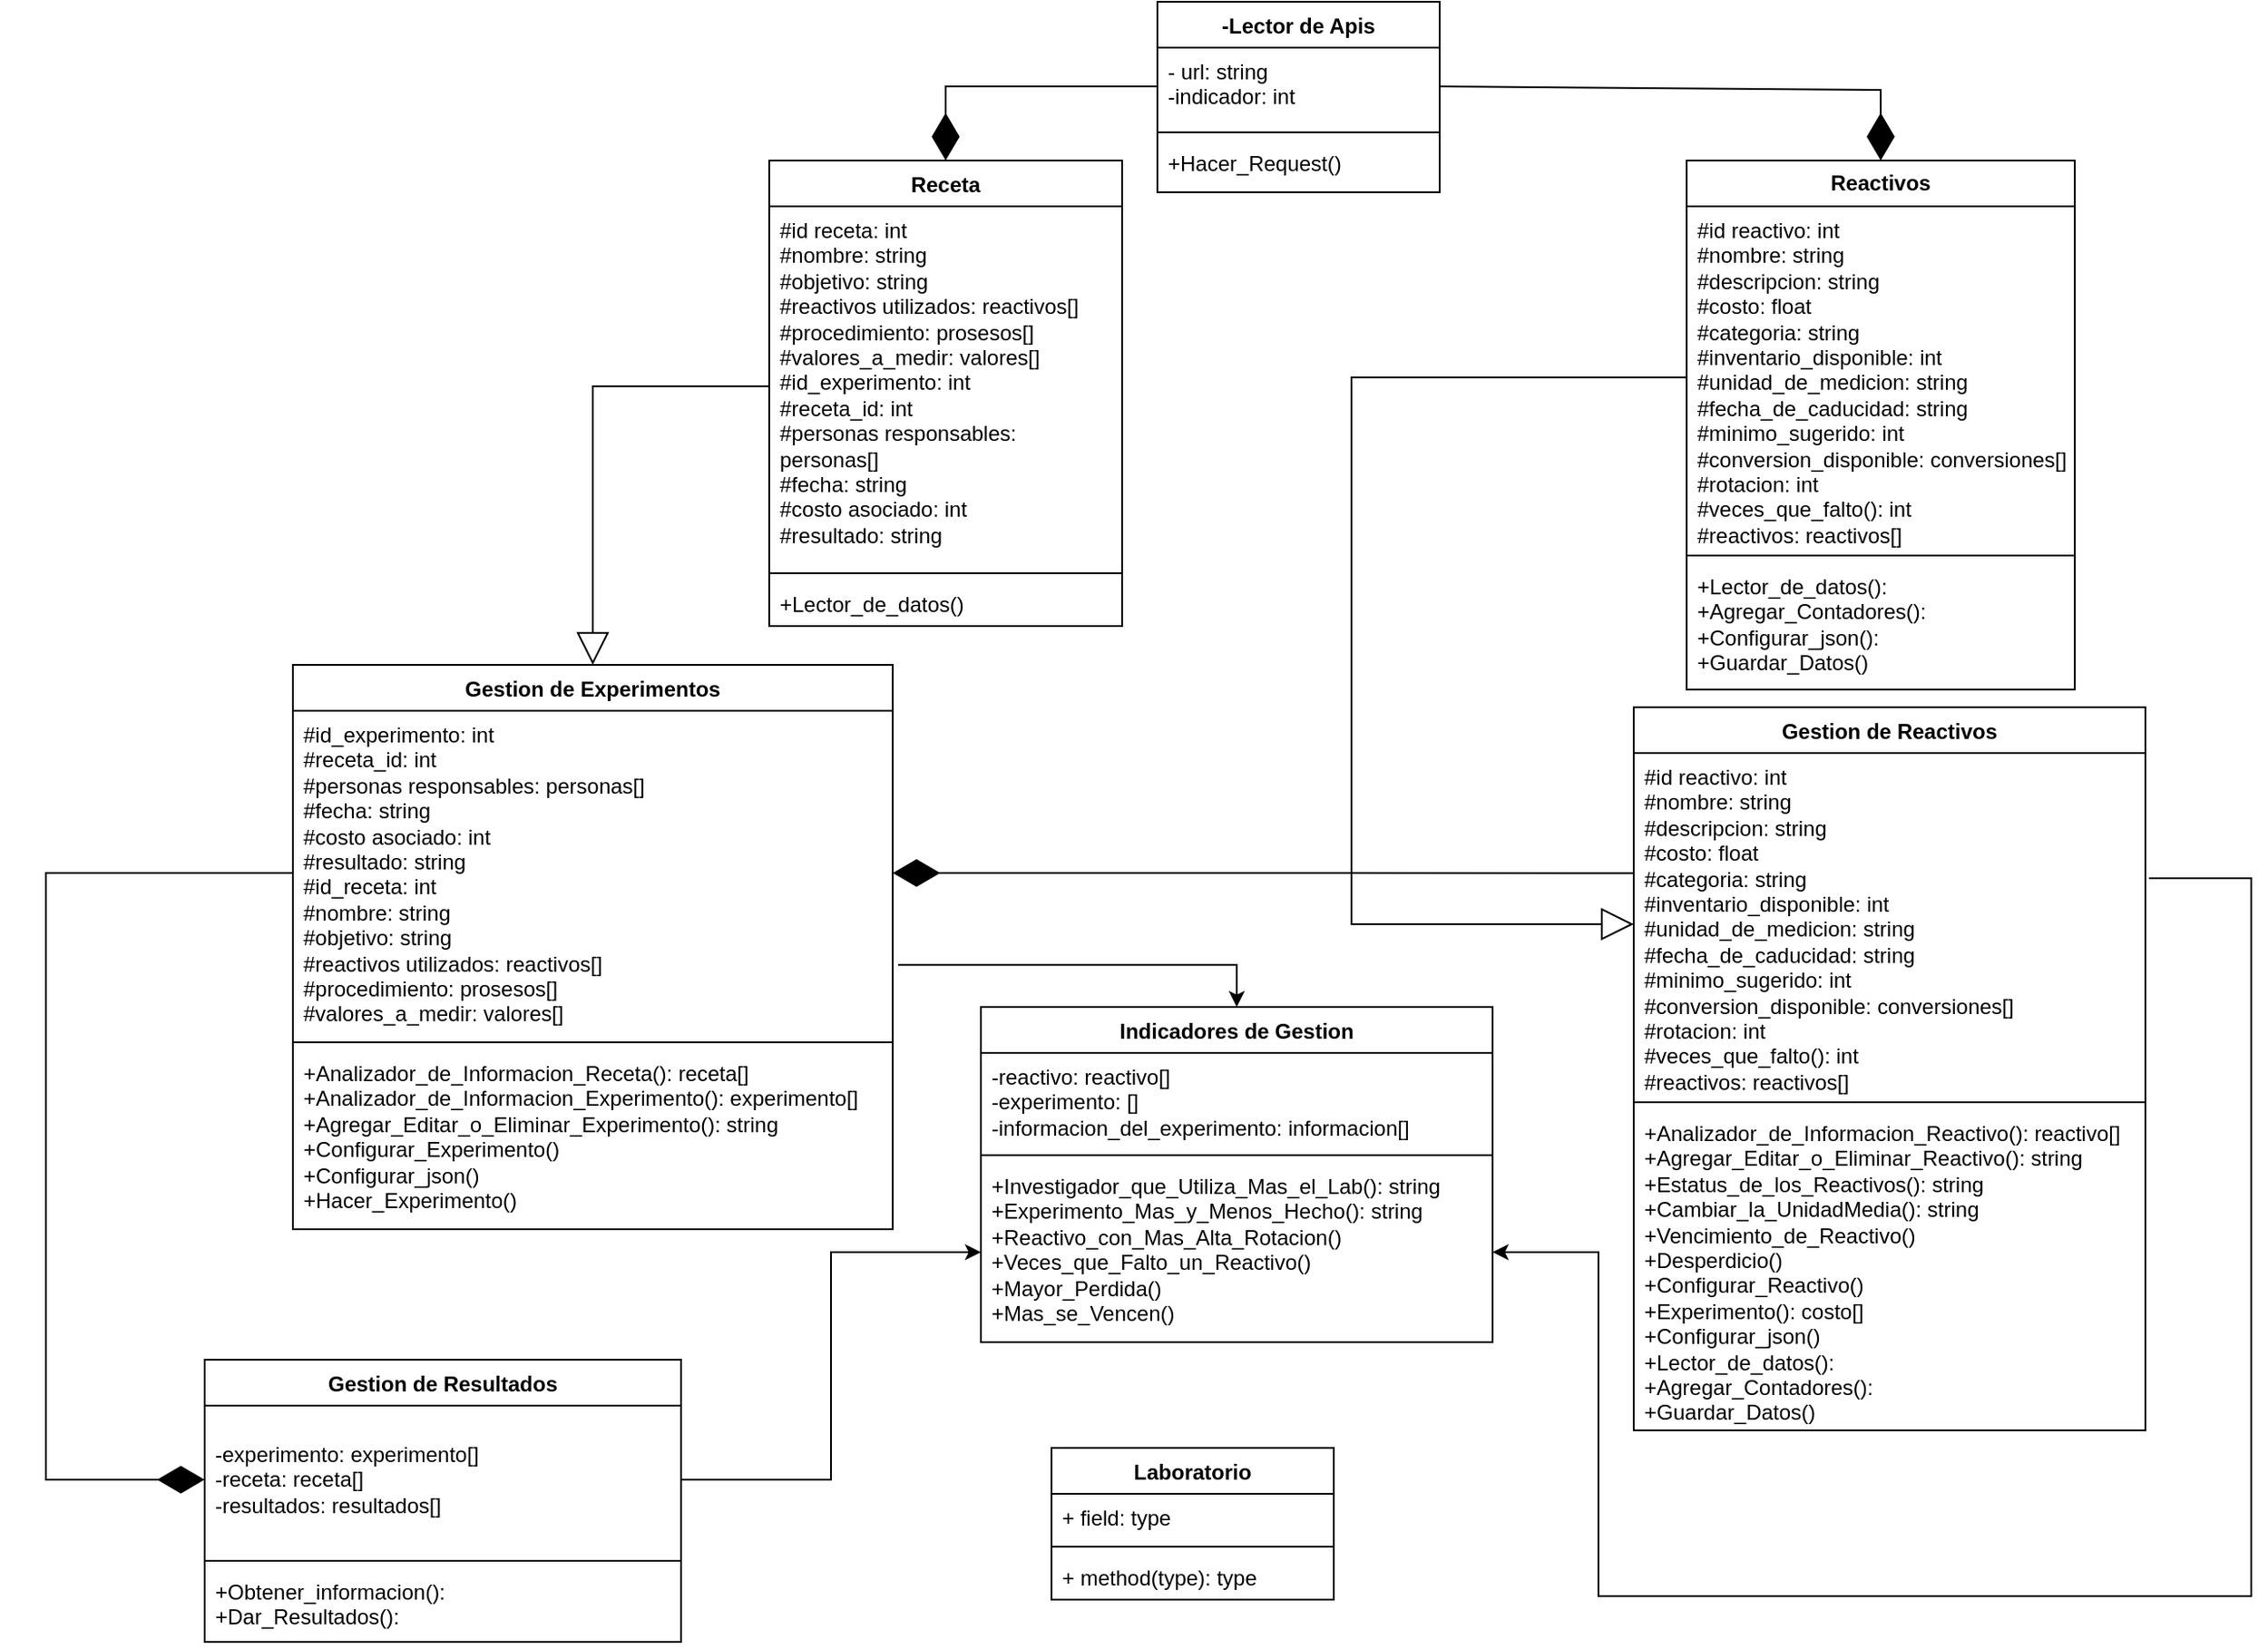 <mxfile version="26.1.1">
  <diagram id="C5RBs43oDa-KdzZeNtuy" name="Page-1">
    <mxGraphModel dx="1632" dy="1954" grid="1" gridSize="10" guides="1" tooltips="1" connect="1" arrows="1" fold="1" page="1" pageScale="1" pageWidth="827" pageHeight="1169" math="0" shadow="0">
      <root>
        <mxCell id="WIyWlLk6GJQsqaUBKTNV-0" />
        <mxCell id="WIyWlLk6GJQsqaUBKTNV-1" parent="WIyWlLk6GJQsqaUBKTNV-0" />
        <mxCell id="yadymEA7RUQ70bokF_j9-36" value="-Lector de Apis" style="swimlane;fontStyle=1;align=center;verticalAlign=top;childLayout=stackLayout;horizontal=1;startSize=26;horizontalStack=0;resizeParent=1;resizeParentMax=0;resizeLast=0;collapsible=1;marginBottom=0;whiteSpace=wrap;html=1;" parent="WIyWlLk6GJQsqaUBKTNV-1" vertex="1">
          <mxGeometry x="900" y="-1120" width="160" height="108" as="geometry" />
        </mxCell>
        <mxCell id="yadymEA7RUQ70bokF_j9-41" value="- url: string&lt;div&gt;-indicador: int&lt;/div&gt;" style="text;strokeColor=none;fillColor=none;align=left;verticalAlign=top;spacingLeft=4;spacingRight=4;overflow=hidden;rotatable=0;points=[[0,0.5],[1,0.5]];portConstraint=eastwest;whiteSpace=wrap;html=1;" parent="yadymEA7RUQ70bokF_j9-36" vertex="1">
          <mxGeometry y="26" width="160" height="44" as="geometry" />
        </mxCell>
        <mxCell id="yadymEA7RUQ70bokF_j9-38" value="" style="line;strokeWidth=1;fillColor=none;align=left;verticalAlign=middle;spacingTop=-1;spacingLeft=3;spacingRight=3;rotatable=0;labelPosition=right;points=[];portConstraint=eastwest;strokeColor=inherit;" parent="yadymEA7RUQ70bokF_j9-36" vertex="1">
          <mxGeometry y="70" width="160" height="8" as="geometry" />
        </mxCell>
        <mxCell id="yadymEA7RUQ70bokF_j9-39" value="+Hacer_Request()" style="text;strokeColor=none;fillColor=none;align=left;verticalAlign=top;spacingLeft=4;spacingRight=4;overflow=hidden;rotatable=0;points=[[0,0.5],[1,0.5]];portConstraint=eastwest;whiteSpace=wrap;html=1;" parent="yadymEA7RUQ70bokF_j9-36" vertex="1">
          <mxGeometry y="78" width="160" height="30" as="geometry" />
        </mxCell>
        <mxCell id="yadymEA7RUQ70bokF_j9-47" value="Gestion de Reactivos" style="swimlane;fontStyle=1;align=center;verticalAlign=top;childLayout=stackLayout;horizontal=1;startSize=26;horizontalStack=0;resizeParent=1;resizeParentMax=0;resizeLast=0;collapsible=1;marginBottom=0;whiteSpace=wrap;html=1;" parent="WIyWlLk6GJQsqaUBKTNV-1" vertex="1">
          <mxGeometry x="1170" y="-720" width="290" height="410" as="geometry" />
        </mxCell>
        <mxCell id="4Xs0aHdV4oRhz_bXZEXm-0" value="&lt;div&gt;#id reactivo: int&lt;/div&gt;&lt;div&gt;#nombre: string&lt;/div&gt;&lt;div&gt;#descripcion: string&lt;/div&gt;&lt;div&gt;#costo: float&lt;/div&gt;&lt;div&gt;#categoria: string&lt;/div&gt;&lt;div&gt;#inventario_disponible: int&lt;/div&gt;&lt;div&gt;#unidad_de_medicion: string&lt;/div&gt;&lt;div&gt;#fecha_de_caducidad: string&lt;/div&gt;&lt;div&gt;#minimo_sugerido: int&lt;/div&gt;&lt;div&gt;#conversion_disponible: conversiones[]&lt;/div&gt;&lt;div&gt;#rotacion: int&lt;/div&gt;&lt;div&gt;#veces_que_falto(): int&lt;/div&gt;&lt;div&gt;#reactivos: reactivos[]&lt;/div&gt;" style="text;strokeColor=none;fillColor=none;align=left;verticalAlign=top;spacingLeft=4;spacingRight=4;overflow=hidden;rotatable=0;points=[[0,0.5],[1,0.5]];portConstraint=eastwest;whiteSpace=wrap;html=1;" parent="yadymEA7RUQ70bokF_j9-47" vertex="1">
          <mxGeometry y="26" width="290" height="194" as="geometry" />
        </mxCell>
        <mxCell id="yadymEA7RUQ70bokF_j9-49" value="" style="line;strokeWidth=1;fillColor=none;align=left;verticalAlign=middle;spacingTop=-1;spacingLeft=3;spacingRight=3;rotatable=0;labelPosition=right;points=[];portConstraint=eastwest;strokeColor=inherit;" parent="yadymEA7RUQ70bokF_j9-47" vertex="1">
          <mxGeometry y="220" width="290" height="8" as="geometry" />
        </mxCell>
        <mxCell id="yadymEA7RUQ70bokF_j9-50" value="&lt;div&gt;+Analizador_de_Informacion_Reactivo(): reactivo[]&lt;/div&gt;+Agregar_Editar_o_Eliminar_Reactivo(): string&lt;div&gt;+Estatus_de_los_Reactivos(): string&lt;/div&gt;&lt;div&gt;&lt;span style=&quot;background-color: transparent; color: light-dark(rgb(0, 0, 0), rgb(255, 255, 255));&quot;&gt;+Cambiar_la_UnidadMedia(): string&lt;/span&gt;&lt;/div&gt;&lt;div&gt;&lt;span style=&quot;background-color: transparent; color: light-dark(rgb(0, 0, 0), rgb(255, 255, 255));&quot;&gt;+Vencimiento_de_Reactivo()&lt;/span&gt;&lt;/div&gt;&lt;div&gt;&lt;span style=&quot;background-color: transparent; color: light-dark(rgb(0, 0, 0), rgb(255, 255, 255));&quot;&gt;+Desperdicio()&lt;/span&gt;&lt;/div&gt;&lt;div&gt;&lt;span style=&quot;background-color: transparent; color: light-dark(rgb(0, 0, 0), rgb(255, 255, 255));&quot;&gt;+Configurar_Reactivo()&lt;/span&gt;&lt;/div&gt;&lt;div&gt;&lt;div&gt;+Experimento(): costo[]&lt;/div&gt;&lt;div&gt;+Configurar_json()&lt;/div&gt;&lt;/div&gt;&lt;div&gt;&lt;div&gt;&lt;span style=&quot;background-color: transparent; color: light-dark(rgb(0, 0, 0), rgb(255, 255, 255));&quot;&gt;+Lector_de_datos(&lt;/span&gt;&lt;span style=&quot;background-color: transparent; color: light-dark(rgb(0, 0, 0), rgb(255, 255, 255));&quot;&gt;):&lt;/span&gt;&lt;/div&gt;&lt;/div&gt;&lt;div&gt;&lt;div&gt;&lt;div&gt;+Agregar_Contadores():&lt;/div&gt;&lt;div&gt;+Guardar_Datos()&lt;/div&gt;&lt;/div&gt;&lt;/div&gt;&lt;div&gt;&lt;br&gt;&lt;/div&gt;" style="text;strokeColor=none;fillColor=none;align=left;verticalAlign=top;spacingLeft=4;spacingRight=4;overflow=hidden;rotatable=0;points=[[0,0.5],[1,0.5]];portConstraint=eastwest;whiteSpace=wrap;html=1;" parent="yadymEA7RUQ70bokF_j9-47" vertex="1">
          <mxGeometry y="228" width="290" height="182" as="geometry" />
        </mxCell>
        <mxCell id="yadymEA7RUQ70bokF_j9-51" value="Gestion de Experimentos" style="swimlane;fontStyle=1;align=center;verticalAlign=top;childLayout=stackLayout;horizontal=1;startSize=26;horizontalStack=0;resizeParent=1;resizeParentMax=0;resizeLast=0;collapsible=1;marginBottom=0;whiteSpace=wrap;html=1;" parent="WIyWlLk6GJQsqaUBKTNV-1" vertex="1">
          <mxGeometry x="410" y="-744" width="340" height="320" as="geometry" />
        </mxCell>
        <mxCell id="yyuxzGuzA3rOYkuHmAD6-1" value="#id_experimento: int&lt;div&gt;#receta_id: int&lt;/div&gt;&lt;div&gt;#personas responsables: personas[]&lt;/div&gt;&lt;div&gt;#fecha: string&lt;/div&gt;&lt;div&gt;#costo asociado: int&lt;/div&gt;&lt;div&gt;#resultado: string&lt;/div&gt;&lt;div&gt;#id_receta: int&lt;div&gt;#nombre: string&lt;/div&gt;&lt;div&gt;#objetivo: string&lt;/div&gt;&lt;div&gt;#reactivos utilizados: reactivos[]&lt;/div&gt;&lt;div&gt;#procedimiento: prosesos[]&lt;/div&gt;&lt;div&gt;#valores_a_medir: valores[]&lt;/div&gt;&lt;/div&gt;" style="text;strokeColor=none;fillColor=none;align=left;verticalAlign=top;spacingLeft=4;spacingRight=4;overflow=hidden;rotatable=0;points=[[0,0.5],[1,0.5]];portConstraint=eastwest;whiteSpace=wrap;html=1;" parent="yadymEA7RUQ70bokF_j9-51" vertex="1">
          <mxGeometry y="26" width="340" height="184" as="geometry" />
        </mxCell>
        <mxCell id="yadymEA7RUQ70bokF_j9-53" value="" style="line;strokeWidth=1;fillColor=none;align=left;verticalAlign=middle;spacingTop=-1;spacingLeft=3;spacingRight=3;rotatable=0;labelPosition=right;points=[];portConstraint=eastwest;strokeColor=inherit;" parent="yadymEA7RUQ70bokF_j9-51" vertex="1">
          <mxGeometry y="210" width="340" height="8" as="geometry" />
        </mxCell>
        <mxCell id="os_pkaWNRZKT6Vy84ycI-11" value="+Analizador_de_Informacion_Receta(): receta[]&lt;div&gt;+Analizador_de_Informacion_Experimento(): experimento[]&lt;/div&gt;&lt;div&gt;+Agregar_Editar_o_Eliminar_Experimento(): string&lt;/div&gt;&lt;div&gt;+Configurar_Experimento()&lt;/div&gt;&lt;div&gt;+Configurar_json()&lt;/div&gt;&lt;div&gt;+Hacer_Experimento()&lt;/div&gt;" style="text;strokeColor=none;fillColor=none;align=left;verticalAlign=top;spacingLeft=4;spacingRight=4;overflow=hidden;rotatable=0;points=[[0,0.5],[1,0.5]];portConstraint=eastwest;whiteSpace=wrap;html=1;" parent="yadymEA7RUQ70bokF_j9-51" vertex="1">
          <mxGeometry y="218" width="340" height="102" as="geometry" />
        </mxCell>
        <mxCell id="yadymEA7RUQ70bokF_j9-55" value="Gestion de Resultados" style="swimlane;fontStyle=1;align=center;verticalAlign=top;childLayout=stackLayout;horizontal=1;startSize=26;horizontalStack=0;resizeParent=1;resizeParentMax=0;resizeLast=0;collapsible=1;marginBottom=0;whiteSpace=wrap;html=1;" parent="WIyWlLk6GJQsqaUBKTNV-1" vertex="1">
          <mxGeometry x="360" y="-350" width="270" height="160" as="geometry" />
        </mxCell>
        <mxCell id="aQ2S5EROAXTRbDWwuNqQ-2" value="&lt;div&gt;-experimento: experimento[]&lt;/div&gt;&lt;div&gt;-receta: receta[]&lt;/div&gt;&lt;div&gt;-resultados: resultados[]&lt;/div&gt;" style="text;strokeColor=none;fillColor=none;align=left;verticalAlign=middle;spacingLeft=4;spacingRight=4;overflow=hidden;points=[[0,0.5],[1,0.5]];portConstraint=eastwest;rotatable=0;whiteSpace=wrap;html=1;" parent="yadymEA7RUQ70bokF_j9-55" vertex="1">
          <mxGeometry y="26" width="270" height="84" as="geometry" />
        </mxCell>
        <mxCell id="yadymEA7RUQ70bokF_j9-57" value="" style="line;strokeWidth=1;fillColor=none;align=left;verticalAlign=middle;spacingTop=-1;spacingLeft=3;spacingRight=3;rotatable=0;labelPosition=right;points=[];portConstraint=eastwest;strokeColor=inherit;" parent="yadymEA7RUQ70bokF_j9-55" vertex="1">
          <mxGeometry y="110" width="270" height="8" as="geometry" />
        </mxCell>
        <mxCell id="yadymEA7RUQ70bokF_j9-58" value="&lt;div&gt;+Obtener_informacion():&lt;/div&gt;+Dar_Resultados():" style="text;strokeColor=none;fillColor=none;align=left;verticalAlign=top;spacingLeft=4;spacingRight=4;overflow=hidden;rotatable=0;points=[[0,0.5],[1,0.5]];portConstraint=eastwest;whiteSpace=wrap;html=1;" parent="yadymEA7RUQ70bokF_j9-55" vertex="1">
          <mxGeometry y="118" width="270" height="42" as="geometry" />
        </mxCell>
        <mxCell id="yadymEA7RUQ70bokF_j9-59" value="Indicadores de Gestion" style="swimlane;fontStyle=1;align=center;verticalAlign=top;childLayout=stackLayout;horizontal=1;startSize=26;horizontalStack=0;resizeParent=1;resizeParentMax=0;resizeLast=0;collapsible=1;marginBottom=0;whiteSpace=wrap;html=1;" parent="WIyWlLk6GJQsqaUBKTNV-1" vertex="1">
          <mxGeometry x="800" y="-550" width="290" height="190" as="geometry" />
        </mxCell>
        <mxCell id="yadymEA7RUQ70bokF_j9-60" value="-reactivo: reactivo[]&lt;div&gt;-experimento: []&lt;/div&gt;&lt;div&gt;-informacion_del_experimento: informacion[]&lt;/div&gt;" style="text;strokeColor=none;fillColor=none;align=left;verticalAlign=top;spacingLeft=4;spacingRight=4;overflow=hidden;rotatable=0;points=[[0,0.5],[1,0.5]];portConstraint=eastwest;whiteSpace=wrap;html=1;" parent="yadymEA7RUQ70bokF_j9-59" vertex="1">
          <mxGeometry y="26" width="290" height="54" as="geometry" />
        </mxCell>
        <mxCell id="yadymEA7RUQ70bokF_j9-61" value="" style="line;strokeWidth=1;fillColor=none;align=left;verticalAlign=middle;spacingTop=-1;spacingLeft=3;spacingRight=3;rotatable=0;labelPosition=right;points=[];portConstraint=eastwest;strokeColor=inherit;" parent="yadymEA7RUQ70bokF_j9-59" vertex="1">
          <mxGeometry y="80" width="290" height="8" as="geometry" />
        </mxCell>
        <mxCell id="yadymEA7RUQ70bokF_j9-62" value="+Investigador_que_Utiliza_Mas_el_Lab(): string&lt;div&gt;+Experimento_Mas_y_Menos_Hecho(): string&lt;/div&gt;&lt;div&gt;+Reactivo_con_Mas_Alta_Rotacion()&lt;/div&gt;&lt;div&gt;+Veces_que_Falto_un_Reactivo()&lt;/div&gt;&lt;div&gt;+Mayor_Perdida()&lt;/div&gt;&lt;div&gt;+Mas_se_Vencen()&lt;/div&gt;&lt;div&gt;&lt;div&gt;&lt;br&gt;&lt;/div&gt;&lt;/div&gt;" style="text;strokeColor=none;fillColor=none;align=left;verticalAlign=top;spacingLeft=4;spacingRight=4;overflow=hidden;rotatable=0;points=[[0,0.5],[1,0.5]];portConstraint=eastwest;whiteSpace=wrap;html=1;" parent="yadymEA7RUQ70bokF_j9-59" vertex="1">
          <mxGeometry y="88" width="290" height="102" as="geometry" />
        </mxCell>
        <mxCell id="yadymEA7RUQ70bokF_j9-76" value="&lt;b&gt;Reactivos&lt;/b&gt;" style="swimlane;fontStyle=0;childLayout=stackLayout;horizontal=1;startSize=26;fillColor=none;horizontalStack=0;resizeParent=1;resizeParentMax=0;resizeLast=0;collapsible=1;marginBottom=0;whiteSpace=wrap;html=1;shadow=0;" parent="WIyWlLk6GJQsqaUBKTNV-1" vertex="1">
          <mxGeometry x="1200" y="-1030" width="220" height="300" as="geometry" />
        </mxCell>
        <mxCell id="yadymEA7RUQ70bokF_j9-48" value="&lt;div&gt;#id reactivo: int&lt;/div&gt;&lt;div&gt;#nombre: string&lt;/div&gt;&lt;div&gt;#descripcion: string&lt;/div&gt;&lt;div&gt;#costo: float&lt;/div&gt;&lt;div&gt;#categoria: string&lt;/div&gt;&lt;div&gt;#inventario_disponible: int&lt;/div&gt;&lt;div&gt;#unidad_de_medicion: string&lt;/div&gt;&lt;div&gt;#fecha_de_caducidad: string&lt;/div&gt;&lt;div&gt;#minimo_sugerido: int&lt;/div&gt;&lt;div&gt;#conversion_disponible: conversiones[]&lt;/div&gt;&lt;div&gt;#rotacion: int&lt;/div&gt;&lt;div&gt;#veces_que_falto(): int&lt;/div&gt;&lt;div&gt;#reactivos: reactivos[]&lt;/div&gt;" style="text;strokeColor=none;fillColor=none;align=left;verticalAlign=top;spacingLeft=4;spacingRight=4;overflow=hidden;rotatable=0;points=[[0,0.5],[1,0.5]];portConstraint=eastwest;whiteSpace=wrap;html=1;" parent="yadymEA7RUQ70bokF_j9-76" vertex="1">
          <mxGeometry y="26" width="220" height="194" as="geometry" />
        </mxCell>
        <mxCell id="t76l17fFvI520k2RQgG0-10" value="" style="line;strokeWidth=1;fillColor=none;align=left;verticalAlign=middle;spacingTop=-1;spacingLeft=3;spacingRight=3;rotatable=0;labelPosition=right;points=[];portConstraint=eastwest;strokeColor=inherit;" parent="yadymEA7RUQ70bokF_j9-76" vertex="1">
          <mxGeometry y="220" width="220" height="8" as="geometry" />
        </mxCell>
        <mxCell id="t76l17fFvI520k2RQgG0-11" value="&lt;div&gt;&lt;span style=&quot;background-color: transparent; color: light-dark(rgb(0, 0, 0), rgb(255, 255, 255));&quot;&gt;+Lector_de_datos(&lt;/span&gt;&lt;span style=&quot;background-color: transparent; color: light-dark(rgb(0, 0, 0), rgb(255, 255, 255));&quot;&gt;):&lt;/span&gt;&lt;/div&gt;&lt;div&gt;&lt;div&gt;+Agregar_Contadores():&lt;/div&gt;&lt;div&gt;+Configurar_json():&lt;span style=&quot;background-color: transparent; color: light-dark(rgb(0, 0, 0), rgb(255, 255, 255));&quot;&gt;&lt;/span&gt;&lt;/div&gt;&lt;/div&gt;&lt;div&gt;+Guardar_Datos()&lt;/div&gt;&lt;div&gt;&lt;br&gt;&lt;/div&gt;" style="text;strokeColor=none;fillColor=none;align=left;verticalAlign=top;spacingLeft=4;spacingRight=4;overflow=hidden;rotatable=0;points=[[0,0.5],[1,0.5]];portConstraint=eastwest;whiteSpace=wrap;html=1;" parent="yadymEA7RUQ70bokF_j9-76" vertex="1">
          <mxGeometry y="228" width="220" height="72" as="geometry" />
        </mxCell>
        <mxCell id="yyuxzGuzA3rOYkuHmAD6-4" value="" style="endArrow=block;endSize=16;endFill=0;html=1;rounded=0;exitX=0;exitY=0.5;exitDx=0;exitDy=0;entryX=0.5;entryY=0;entryDx=0;entryDy=0;" parent="WIyWlLk6GJQsqaUBKTNV-1" source="yadymEA7RUQ70bokF_j9-83" target="yadymEA7RUQ70bokF_j9-51" edge="1">
          <mxGeometry width="160" relative="1" as="geometry">
            <mxPoint x="250" y="-830" as="sourcePoint" />
            <mxPoint x="410" y="-830" as="targetPoint" />
            <Array as="points">
              <mxPoint x="580" y="-902" />
            </Array>
          </mxGeometry>
        </mxCell>
        <mxCell id="t76l17fFvI520k2RQgG0-0" value="Receta" style="swimlane;fontStyle=1;align=center;verticalAlign=top;childLayout=stackLayout;horizontal=1;startSize=26;horizontalStack=0;resizeParent=1;resizeParentMax=0;resizeLast=0;collapsible=1;marginBottom=0;whiteSpace=wrap;html=1;" parent="WIyWlLk6GJQsqaUBKTNV-1" vertex="1">
          <mxGeometry x="680" y="-1030" width="200" height="264" as="geometry" />
        </mxCell>
        <mxCell id="yadymEA7RUQ70bokF_j9-83" value="#id receta: int&lt;div&gt;#nombre: string&lt;/div&gt;&lt;div&gt;#objetivo: string&lt;/div&gt;&lt;div&gt;#reactivos utilizados: reactivos[]&lt;/div&gt;&lt;div&gt;#procedimiento: prosesos[]&lt;/div&gt;&lt;div&gt;#valores_a_medir: valores[]&lt;/div&gt;&lt;div&gt;#id_experimento: int&lt;div&gt;#receta_id: int&lt;/div&gt;&lt;div&gt;#personas responsables: personas[]&lt;/div&gt;&lt;div&gt;#fecha: string&lt;/div&gt;&lt;div&gt;#costo asociado: int&lt;/div&gt;&lt;div&gt;#resultado: string&lt;/div&gt;&lt;/div&gt;" style="text;strokeColor=none;fillColor=none;align=left;verticalAlign=top;spacingLeft=4;spacingRight=4;overflow=hidden;rotatable=0;points=[[0,0.5],[1,0.5]];portConstraint=eastwest;whiteSpace=wrap;html=1;" parent="t76l17fFvI520k2RQgG0-0" vertex="1">
          <mxGeometry y="26" width="200" height="204" as="geometry" />
        </mxCell>
        <mxCell id="t76l17fFvI520k2RQgG0-2" value="" style="line;strokeWidth=1;fillColor=none;align=left;verticalAlign=middle;spacingTop=-1;spacingLeft=3;spacingRight=3;rotatable=0;labelPosition=right;points=[];portConstraint=eastwest;strokeColor=inherit;" parent="t76l17fFvI520k2RQgG0-0" vertex="1">
          <mxGeometry y="230" width="200" height="8" as="geometry" />
        </mxCell>
        <mxCell id="t76l17fFvI520k2RQgG0-3" value="+Lector_de_datos()" style="text;strokeColor=none;fillColor=none;align=left;verticalAlign=top;spacingLeft=4;spacingRight=4;overflow=hidden;rotatable=0;points=[[0,0.5],[1,0.5]];portConstraint=eastwest;whiteSpace=wrap;html=1;" parent="t76l17fFvI520k2RQgG0-0" vertex="1">
          <mxGeometry y="238" width="200" height="26" as="geometry" />
        </mxCell>
        <mxCell id="t76l17fFvI520k2RQgG0-16" style="edgeStyle=orthogonalEdgeStyle;rounded=0;orthogonalLoop=1;jettySize=auto;html=1;exitX=1.007;exitY=0.366;exitDx=0;exitDy=0;entryX=1;entryY=0.5;entryDx=0;entryDy=0;exitPerimeter=0;" parent="WIyWlLk6GJQsqaUBKTNV-1" source="4Xs0aHdV4oRhz_bXZEXm-0" target="yadymEA7RUQ70bokF_j9-62" edge="1">
          <mxGeometry relative="1" as="geometry">
            <mxPoint x="880" y="-460" as="targetPoint" />
            <mxPoint x="1315" y="-626" as="sourcePoint" />
            <Array as="points">
              <mxPoint x="1520" y="-623" />
              <mxPoint x="1520" y="-216" />
              <mxPoint x="1150" y="-216" />
              <mxPoint x="1150" y="-411" />
            </Array>
          </mxGeometry>
        </mxCell>
        <mxCell id="t76l17fFvI520k2RQgG0-18" value="" style="endArrow=block;endSize=16;endFill=0;html=1;rounded=0;exitX=0;exitY=0.5;exitDx=0;exitDy=0;entryX=0;entryY=0.5;entryDx=0;entryDy=0;" parent="WIyWlLk6GJQsqaUBKTNV-1" source="yadymEA7RUQ70bokF_j9-48" target="4Xs0aHdV4oRhz_bXZEXm-0" edge="1">
          <mxGeometry width="160" relative="1" as="geometry">
            <mxPoint x="1450" y="-960" as="sourcePoint" />
            <mxPoint x="1025" y="-650" as="targetPoint" />
            <Array as="points">
              <mxPoint x="1010" y="-907" />
              <mxPoint x="1010" y="-597" />
            </Array>
          </mxGeometry>
        </mxCell>
        <mxCell id="slcs6eY3vTVtAFyWJ08a-0" value="" style="endArrow=diamondThin;endFill=1;endSize=24;html=1;rounded=0;exitX=0;exitY=0.5;exitDx=0;exitDy=0;entryX=0.5;entryY=0;entryDx=0;entryDy=0;" parent="WIyWlLk6GJQsqaUBKTNV-1" source="yadymEA7RUQ70bokF_j9-41" target="t76l17fFvI520k2RQgG0-0" edge="1">
          <mxGeometry width="160" relative="1" as="geometry">
            <mxPoint x="800" y="-1070" as="sourcePoint" />
            <mxPoint x="960" y="-1070" as="targetPoint" />
            <Array as="points">
              <mxPoint x="780" y="-1072" />
            </Array>
          </mxGeometry>
        </mxCell>
        <mxCell id="slcs6eY3vTVtAFyWJ08a-2" value="" style="endArrow=diamondThin;endFill=1;endSize=24;html=1;rounded=0;exitX=1;exitY=0.5;exitDx=0;exitDy=0;entryX=0.5;entryY=0;entryDx=0;entryDy=0;" parent="WIyWlLk6GJQsqaUBKTNV-1" source="yadymEA7RUQ70bokF_j9-41" target="yadymEA7RUQ70bokF_j9-76" edge="1">
          <mxGeometry width="160" relative="1" as="geometry">
            <mxPoint x="1140" y="-1060" as="sourcePoint" />
            <mxPoint x="1300" y="-1060" as="targetPoint" />
            <Array as="points">
              <mxPoint x="1310" y="-1070" />
            </Array>
          </mxGeometry>
        </mxCell>
        <mxCell id="slcs6eY3vTVtAFyWJ08a-11" style="edgeStyle=orthogonalEdgeStyle;rounded=0;orthogonalLoop=1;jettySize=auto;html=1;entryX=0.5;entryY=0;entryDx=0;entryDy=0;exitX=1.009;exitY=0.783;exitDx=0;exitDy=0;exitPerimeter=0;" parent="WIyWlLk6GJQsqaUBKTNV-1" source="yyuxzGuzA3rOYkuHmAD6-1" target="yadymEA7RUQ70bokF_j9-59" edge="1">
          <mxGeometry relative="1" as="geometry">
            <mxPoint x="650" y="-562" as="sourcePoint" />
          </mxGeometry>
        </mxCell>
        <mxCell id="slcs6eY3vTVtAFyWJ08a-12" value="Laboratorio" style="swimlane;fontStyle=1;align=center;verticalAlign=top;childLayout=stackLayout;horizontal=1;startSize=26;horizontalStack=0;resizeParent=1;resizeParentMax=0;resizeLast=0;collapsible=1;marginBottom=0;whiteSpace=wrap;html=1;" parent="WIyWlLk6GJQsqaUBKTNV-1" vertex="1">
          <mxGeometry x="840" y="-300" width="160" height="86" as="geometry" />
        </mxCell>
        <mxCell id="slcs6eY3vTVtAFyWJ08a-13" value="+ field: type" style="text;strokeColor=none;fillColor=none;align=left;verticalAlign=top;spacingLeft=4;spacingRight=4;overflow=hidden;rotatable=0;points=[[0,0.5],[1,0.5]];portConstraint=eastwest;whiteSpace=wrap;html=1;" parent="slcs6eY3vTVtAFyWJ08a-12" vertex="1">
          <mxGeometry y="26" width="160" height="26" as="geometry" />
        </mxCell>
        <mxCell id="slcs6eY3vTVtAFyWJ08a-14" value="" style="line;strokeWidth=1;fillColor=none;align=left;verticalAlign=middle;spacingTop=-1;spacingLeft=3;spacingRight=3;rotatable=0;labelPosition=right;points=[];portConstraint=eastwest;strokeColor=inherit;" parent="slcs6eY3vTVtAFyWJ08a-12" vertex="1">
          <mxGeometry y="52" width="160" height="8" as="geometry" />
        </mxCell>
        <mxCell id="slcs6eY3vTVtAFyWJ08a-15" value="+ method(type): type" style="text;strokeColor=none;fillColor=none;align=left;verticalAlign=top;spacingLeft=4;spacingRight=4;overflow=hidden;rotatable=0;points=[[0,0.5],[1,0.5]];portConstraint=eastwest;whiteSpace=wrap;html=1;" parent="slcs6eY3vTVtAFyWJ08a-12" vertex="1">
          <mxGeometry y="60" width="160" height="26" as="geometry" />
        </mxCell>
        <mxCell id="LU0Vcx3iYuOPcYGcIiNK-2" value="" style="endArrow=diamondThin;endFill=1;endSize=24;html=1;rounded=0;exitX=0;exitY=0.351;exitDx=0;exitDy=0;entryX=1;entryY=0.5;entryDx=0;entryDy=0;exitPerimeter=0;" parent="WIyWlLk6GJQsqaUBKTNV-1" source="4Xs0aHdV4oRhz_bXZEXm-0" target="yyuxzGuzA3rOYkuHmAD6-1" edge="1">
          <mxGeometry width="160" relative="1" as="geometry">
            <mxPoint x="1025" y="-626" as="sourcePoint" />
            <mxPoint x="870" y="-650" as="targetPoint" />
            <Array as="points" />
          </mxGeometry>
        </mxCell>
        <mxCell id="d5HlpbwFhTDfElRz1fkL-0" value="" style="endArrow=diamondThin;endFill=1;endSize=24;html=1;rounded=0;exitX=0;exitY=0.5;exitDx=0;exitDy=0;entryX=0;entryY=0.5;entryDx=0;entryDy=0;" parent="WIyWlLk6GJQsqaUBKTNV-1" source="yyuxzGuzA3rOYkuHmAD6-1" target="aQ2S5EROAXTRbDWwuNqQ-2" edge="1">
          <mxGeometry width="160" relative="1" as="geometry">
            <mxPoint x="270" y="-390" as="sourcePoint" />
            <mxPoint x="260" y="-470" as="targetPoint" />
            <Array as="points">
              <mxPoint x="270" y="-626" />
              <mxPoint x="270" y="-282" />
            </Array>
          </mxGeometry>
        </mxCell>
        <mxCell id="JBbp6fnkMi7lFHJuDr9s-6" style="edgeStyle=orthogonalEdgeStyle;rounded=0;orthogonalLoop=1;jettySize=auto;html=1;entryX=0;entryY=0.5;entryDx=0;entryDy=0;" parent="WIyWlLk6GJQsqaUBKTNV-1" source="aQ2S5EROAXTRbDWwuNqQ-2" target="yadymEA7RUQ70bokF_j9-62" edge="1">
          <mxGeometry relative="1" as="geometry" />
        </mxCell>
      </root>
    </mxGraphModel>
  </diagram>
</mxfile>
